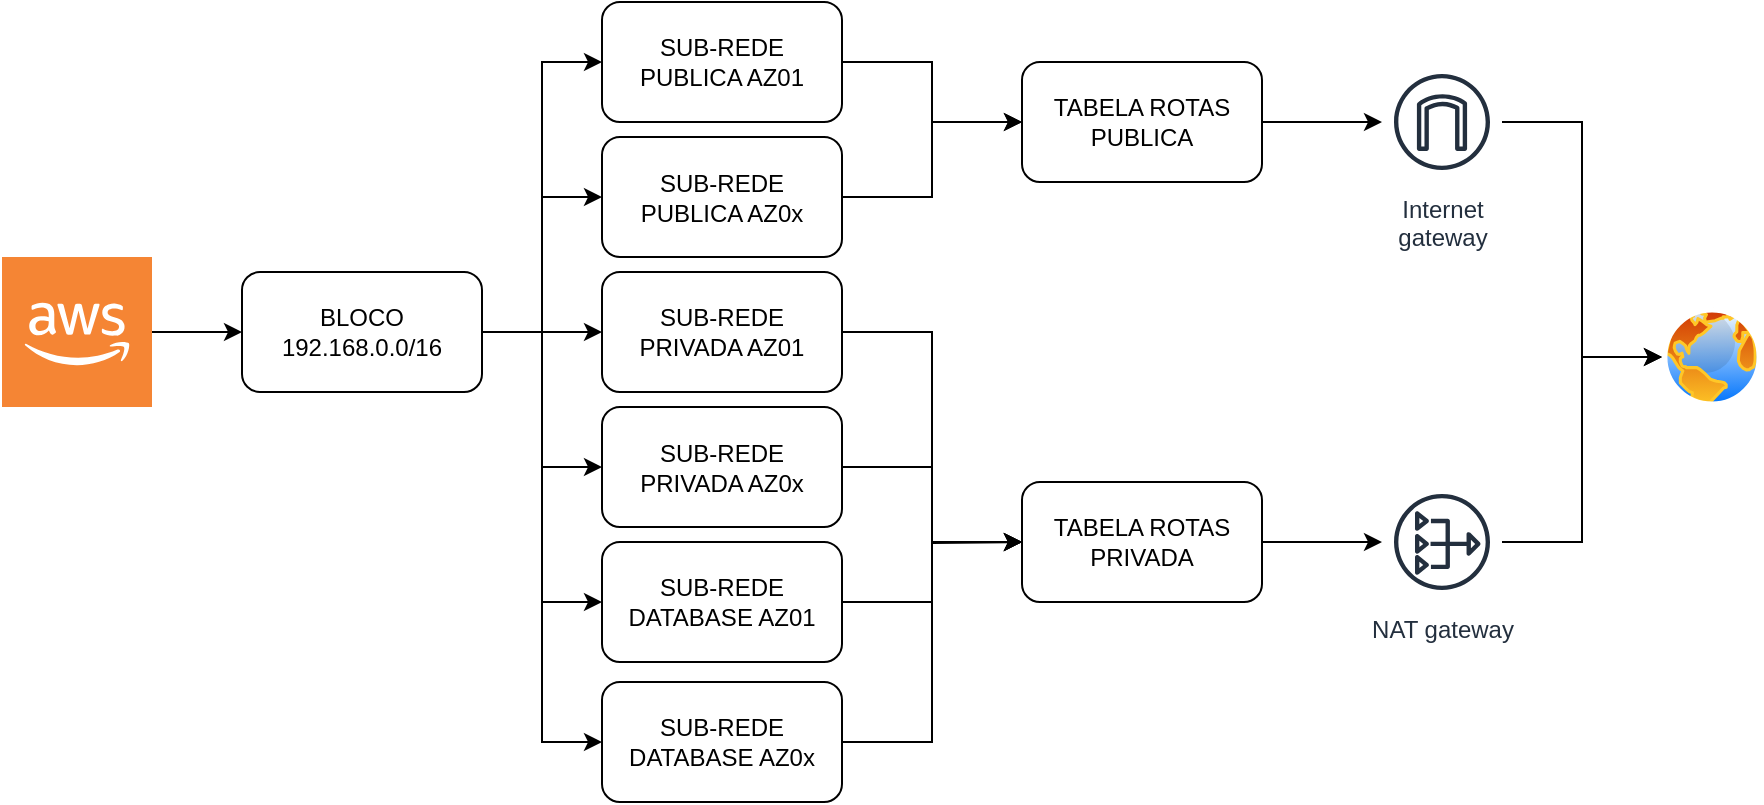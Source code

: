 <mxfile version="20.3.0" type="device"><diagram id="Gxu1Q887BbeaFVl3aK7R" name="Página-1"><mxGraphModel dx="1178" dy="490" grid="1" gridSize="10" guides="1" tooltips="1" connect="1" arrows="1" fold="1" page="1" pageScale="1" pageWidth="827" pageHeight="1169" math="0" shadow="0"><root><mxCell id="0"/><mxCell id="1" parent="0"/><mxCell id="qGiHSzRbWiukVAI5M_RR-17" style="edgeStyle=orthogonalEdgeStyle;rounded=0;orthogonalLoop=1;jettySize=auto;html=1;entryX=0;entryY=0.5;entryDx=0;entryDy=0;" edge="1" parent="1" source="qGiHSzRbWiukVAI5M_RR-1" target="qGiHSzRbWiukVAI5M_RR-16"><mxGeometry relative="1" as="geometry"/></mxCell><mxCell id="qGiHSzRbWiukVAI5M_RR-1" value="" style="outlineConnect=0;dashed=0;verticalLabelPosition=bottom;verticalAlign=top;align=center;html=1;shape=mxgraph.aws3.cloud_2;fillColor=#F58534;gradientColor=none;" vertex="1" parent="1"><mxGeometry x="10" y="367.5" width="75" height="75" as="geometry"/></mxCell><mxCell id="qGiHSzRbWiukVAI5M_RR-38" style="edgeStyle=orthogonalEdgeStyle;rounded=0;orthogonalLoop=1;jettySize=auto;html=1;exitX=1;exitY=0.5;exitDx=0;exitDy=0;entryX=0;entryY=0.5;entryDx=0;entryDy=0;" edge="1" parent="1" target="qGiHSzRbWiukVAI5M_RR-29"><mxGeometry relative="1" as="geometry"><mxPoint x="425" y="270" as="sourcePoint"/><mxPoint x="505" y="300" as="targetPoint"/><Array as="points"><mxPoint x="475" y="270"/><mxPoint x="475" y="300"/></Array></mxGeometry></mxCell><mxCell id="qGiHSzRbWiukVAI5M_RR-2" value="SUB-REDE &lt;br&gt;PUBLICA AZ01" style="rounded=1;whiteSpace=wrap;html=1;" vertex="1" parent="1"><mxGeometry x="310" y="240" width="120" height="60" as="geometry"/></mxCell><mxCell id="qGiHSzRbWiukVAI5M_RR-32" style="edgeStyle=orthogonalEdgeStyle;rounded=0;orthogonalLoop=1;jettySize=auto;html=1;exitX=1;exitY=0.5;exitDx=0;exitDy=0;entryX=0;entryY=0.5;entryDx=0;entryDy=0;" edge="1" parent="1" source="qGiHSzRbWiukVAI5M_RR-3" target="qGiHSzRbWiukVAI5M_RR-31"><mxGeometry relative="1" as="geometry"/></mxCell><mxCell id="qGiHSzRbWiukVAI5M_RR-3" value="SUB-REDE&lt;br&gt;PRIVADA AZ01" style="rounded=1;whiteSpace=wrap;html=1;" vertex="1" parent="1"><mxGeometry x="310" y="375" width="120" height="60" as="geometry"/></mxCell><mxCell id="qGiHSzRbWiukVAI5M_RR-36" style="edgeStyle=orthogonalEdgeStyle;rounded=0;orthogonalLoop=1;jettySize=auto;html=1;exitX=1;exitY=0.5;exitDx=0;exitDy=0;entryX=0;entryY=0.5;entryDx=0;entryDy=0;" edge="1" parent="1" target="qGiHSzRbWiukVAI5M_RR-31"><mxGeometry relative="1" as="geometry"><mxPoint x="525" y="510" as="targetPoint"/><mxPoint x="430" y="610" as="sourcePoint"/><Array as="points"><mxPoint x="475" y="610"/><mxPoint x="475" y="510"/></Array></mxGeometry></mxCell><mxCell id="qGiHSzRbWiukVAI5M_RR-4" value="SUB-REDE&lt;br&gt;DATABASE AZ0x" style="rounded=1;whiteSpace=wrap;html=1;" vertex="1" parent="1"><mxGeometry x="310" y="580" width="120" height="60" as="geometry"/></mxCell><mxCell id="qGiHSzRbWiukVAI5M_RR-14" style="edgeStyle=orthogonalEdgeStyle;rounded=0;orthogonalLoop=1;jettySize=auto;html=1;entryX=0;entryY=0.5;entryDx=0;entryDy=0;" edge="1" parent="1" source="qGiHSzRbWiukVAI5M_RR-11" target="qGiHSzRbWiukVAI5M_RR-13"><mxGeometry relative="1" as="geometry"/></mxCell><mxCell id="qGiHSzRbWiukVAI5M_RR-11" value="NAT gateway" style="sketch=0;outlineConnect=0;fontColor=#232F3E;gradientColor=none;strokeColor=#232F3E;fillColor=#ffffff;dashed=0;verticalLabelPosition=bottom;verticalAlign=top;align=center;html=1;fontSize=12;fontStyle=0;aspect=fixed;shape=mxgraph.aws4.resourceIcon;resIcon=mxgraph.aws4.nat_gateway;" vertex="1" parent="1"><mxGeometry x="700" y="480" width="60" height="60" as="geometry"/></mxCell><mxCell id="qGiHSzRbWiukVAI5M_RR-13" value="" style="aspect=fixed;perimeter=ellipsePerimeter;html=1;align=center;shadow=0;dashed=0;spacingTop=3;image;image=img/lib/active_directory/internet_globe.svg;" vertex="1" parent="1"><mxGeometry x="840" y="392.5" width="50" height="50" as="geometry"/></mxCell><mxCell id="qGiHSzRbWiukVAI5M_RR-18" style="edgeStyle=orthogonalEdgeStyle;rounded=0;orthogonalLoop=1;jettySize=auto;html=1;exitX=1;exitY=0.5;exitDx=0;exitDy=0;entryX=0;entryY=0.5;entryDx=0;entryDy=0;" edge="1" parent="1" source="qGiHSzRbWiukVAI5M_RR-16" target="qGiHSzRbWiukVAI5M_RR-3"><mxGeometry relative="1" as="geometry"/></mxCell><mxCell id="qGiHSzRbWiukVAI5M_RR-19" style="edgeStyle=orthogonalEdgeStyle;rounded=0;orthogonalLoop=1;jettySize=auto;html=1;exitX=1;exitY=0.5;exitDx=0;exitDy=0;entryX=0;entryY=0.5;entryDx=0;entryDy=0;" edge="1" parent="1" source="qGiHSzRbWiukVAI5M_RR-16" target="qGiHSzRbWiukVAI5M_RR-2"><mxGeometry relative="1" as="geometry"/></mxCell><mxCell id="qGiHSzRbWiukVAI5M_RR-20" style="edgeStyle=orthogonalEdgeStyle;rounded=0;orthogonalLoop=1;jettySize=auto;html=1;entryX=0;entryY=0.5;entryDx=0;entryDy=0;" edge="1" parent="1" source="qGiHSzRbWiukVAI5M_RR-16" target="qGiHSzRbWiukVAI5M_RR-4"><mxGeometry relative="1" as="geometry"/></mxCell><mxCell id="qGiHSzRbWiukVAI5M_RR-25" style="edgeStyle=orthogonalEdgeStyle;rounded=0;orthogonalLoop=1;jettySize=auto;html=1;exitX=1;exitY=0.5;exitDx=0;exitDy=0;entryX=0;entryY=0.5;entryDx=0;entryDy=0;" edge="1" parent="1" source="qGiHSzRbWiukVAI5M_RR-16" target="qGiHSzRbWiukVAI5M_RR-24"><mxGeometry relative="1" as="geometry"/></mxCell><mxCell id="qGiHSzRbWiukVAI5M_RR-26" style="edgeStyle=orthogonalEdgeStyle;rounded=0;orthogonalLoop=1;jettySize=auto;html=1;entryX=0;entryY=0.5;entryDx=0;entryDy=0;" edge="1" parent="1" source="qGiHSzRbWiukVAI5M_RR-16" target="qGiHSzRbWiukVAI5M_RR-22"><mxGeometry relative="1" as="geometry"/></mxCell><mxCell id="qGiHSzRbWiukVAI5M_RR-27" style="edgeStyle=orthogonalEdgeStyle;rounded=0;orthogonalLoop=1;jettySize=auto;html=1;exitX=1;exitY=0.5;exitDx=0;exitDy=0;entryX=0;entryY=0.5;entryDx=0;entryDy=0;" edge="1" parent="1" source="qGiHSzRbWiukVAI5M_RR-16" target="qGiHSzRbWiukVAI5M_RR-23"><mxGeometry relative="1" as="geometry"/></mxCell><mxCell id="qGiHSzRbWiukVAI5M_RR-16" value="BLOCO 192.168.0.0/16" style="rounded=1;whiteSpace=wrap;html=1;" vertex="1" parent="1"><mxGeometry x="130" y="375" width="120" height="60" as="geometry"/></mxCell><mxCell id="qGiHSzRbWiukVAI5M_RR-39" style="edgeStyle=orthogonalEdgeStyle;rounded=0;orthogonalLoop=1;jettySize=auto;html=1;exitX=1;exitY=0.5;exitDx=0;exitDy=0;entryX=0;entryY=0.5;entryDx=0;entryDy=0;" edge="1" parent="1" target="qGiHSzRbWiukVAI5M_RR-29"><mxGeometry relative="1" as="geometry"><mxPoint x="425" y="337.5" as="sourcePoint"/><mxPoint x="505" y="300" as="targetPoint"/><Array as="points"><mxPoint x="475" y="337"/><mxPoint x="475" y="300"/></Array></mxGeometry></mxCell><mxCell id="qGiHSzRbWiukVAI5M_RR-22" value="SUB-REDE &lt;br&gt;PUBLICA AZ0x" style="rounded=1;whiteSpace=wrap;html=1;" vertex="1" parent="1"><mxGeometry x="310" y="307.5" width="120" height="60" as="geometry"/></mxCell><mxCell id="qGiHSzRbWiukVAI5M_RR-34" style="edgeStyle=orthogonalEdgeStyle;rounded=0;orthogonalLoop=1;jettySize=auto;html=1;exitX=1;exitY=0.5;exitDx=0;exitDy=0;entryX=0;entryY=0.5;entryDx=0;entryDy=0;" edge="1" parent="1" source="qGiHSzRbWiukVAI5M_RR-23" target="qGiHSzRbWiukVAI5M_RR-31"><mxGeometry relative="1" as="geometry"/></mxCell><mxCell id="qGiHSzRbWiukVAI5M_RR-23" value="SUB-REDE&lt;br&gt;PRIVADA AZ0x" style="rounded=1;whiteSpace=wrap;html=1;" vertex="1" parent="1"><mxGeometry x="310" y="442.5" width="120" height="60" as="geometry"/></mxCell><mxCell id="qGiHSzRbWiukVAI5M_RR-35" style="edgeStyle=orthogonalEdgeStyle;rounded=0;orthogonalLoop=1;jettySize=auto;html=1;exitX=1;exitY=0.5;exitDx=0;exitDy=0;" edge="1" parent="1" source="qGiHSzRbWiukVAI5M_RR-24"><mxGeometry relative="1" as="geometry"><mxPoint x="520" y="510" as="targetPoint"/></mxGeometry></mxCell><mxCell id="qGiHSzRbWiukVAI5M_RR-24" value="SUB-REDE&lt;br&gt;DATABASE AZ01" style="rounded=1;whiteSpace=wrap;html=1;" vertex="1" parent="1"><mxGeometry x="310" y="510" width="120" height="60" as="geometry"/></mxCell><mxCell id="qGiHSzRbWiukVAI5M_RR-40" style="edgeStyle=orthogonalEdgeStyle;rounded=0;orthogonalLoop=1;jettySize=auto;html=1;exitX=1;exitY=0.5;exitDx=0;exitDy=0;" edge="1" parent="1" source="qGiHSzRbWiukVAI5M_RR-29" target="qGiHSzRbWiukVAI5M_RR-37"><mxGeometry relative="1" as="geometry"/></mxCell><mxCell id="qGiHSzRbWiukVAI5M_RR-29" value="TABELA ROTAS&lt;br&gt;PUBLICA" style="rounded=1;whiteSpace=wrap;html=1;" vertex="1" parent="1"><mxGeometry x="520" y="270" width="120" height="60" as="geometry"/></mxCell><mxCell id="qGiHSzRbWiukVAI5M_RR-42" style="edgeStyle=orthogonalEdgeStyle;rounded=0;orthogonalLoop=1;jettySize=auto;html=1;exitX=1;exitY=0.5;exitDx=0;exitDy=0;" edge="1" parent="1" source="qGiHSzRbWiukVAI5M_RR-31" target="qGiHSzRbWiukVAI5M_RR-11"><mxGeometry relative="1" as="geometry"/></mxCell><mxCell id="qGiHSzRbWiukVAI5M_RR-31" value="TABELA ROTAS&lt;br&gt;PRIVADA" style="rounded=1;whiteSpace=wrap;html=1;" vertex="1" parent="1"><mxGeometry x="520" y="480" width="120" height="60" as="geometry"/></mxCell><mxCell id="qGiHSzRbWiukVAI5M_RR-41" style="edgeStyle=orthogonalEdgeStyle;rounded=0;orthogonalLoop=1;jettySize=auto;html=1;entryX=0;entryY=0.5;entryDx=0;entryDy=0;" edge="1" parent="1" source="qGiHSzRbWiukVAI5M_RR-37" target="qGiHSzRbWiukVAI5M_RR-13"><mxGeometry relative="1" as="geometry"/></mxCell><mxCell id="qGiHSzRbWiukVAI5M_RR-37" value="Internet&#10;gateway" style="sketch=0;outlineConnect=0;fontColor=#232F3E;gradientColor=none;strokeColor=#232F3E;fillColor=#ffffff;dashed=0;verticalLabelPosition=bottom;verticalAlign=top;align=center;html=1;fontSize=12;fontStyle=0;aspect=fixed;shape=mxgraph.aws4.resourceIcon;resIcon=mxgraph.aws4.internet_gateway;" vertex="1" parent="1"><mxGeometry x="700" y="270" width="60" height="60" as="geometry"/></mxCell></root></mxGraphModel></diagram></mxfile>